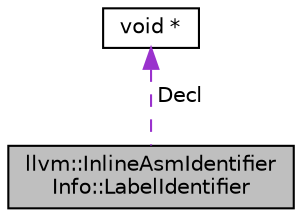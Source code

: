 digraph "llvm::InlineAsmIdentifierInfo::LabelIdentifier"
{
 // LATEX_PDF_SIZE
  bgcolor="transparent";
  edge [fontname="Helvetica",fontsize="10",labelfontname="Helvetica",labelfontsize="10"];
  node [fontname="Helvetica",fontsize="10",shape="box"];
  Node1 [label="llvm::InlineAsmIdentifier\lInfo::LabelIdentifier",height=0.2,width=0.4,color="black", fillcolor="grey75", style="filled", fontcolor="black",tooltip=" "];
  Node2 -> Node1 [dir="back",color="darkorchid3",fontsize="10",style="dashed",label=" Decl" ,fontname="Helvetica"];
  Node2 [label="void *",height=0.2,width=0.4,color="black",tooltip=" "];
}
